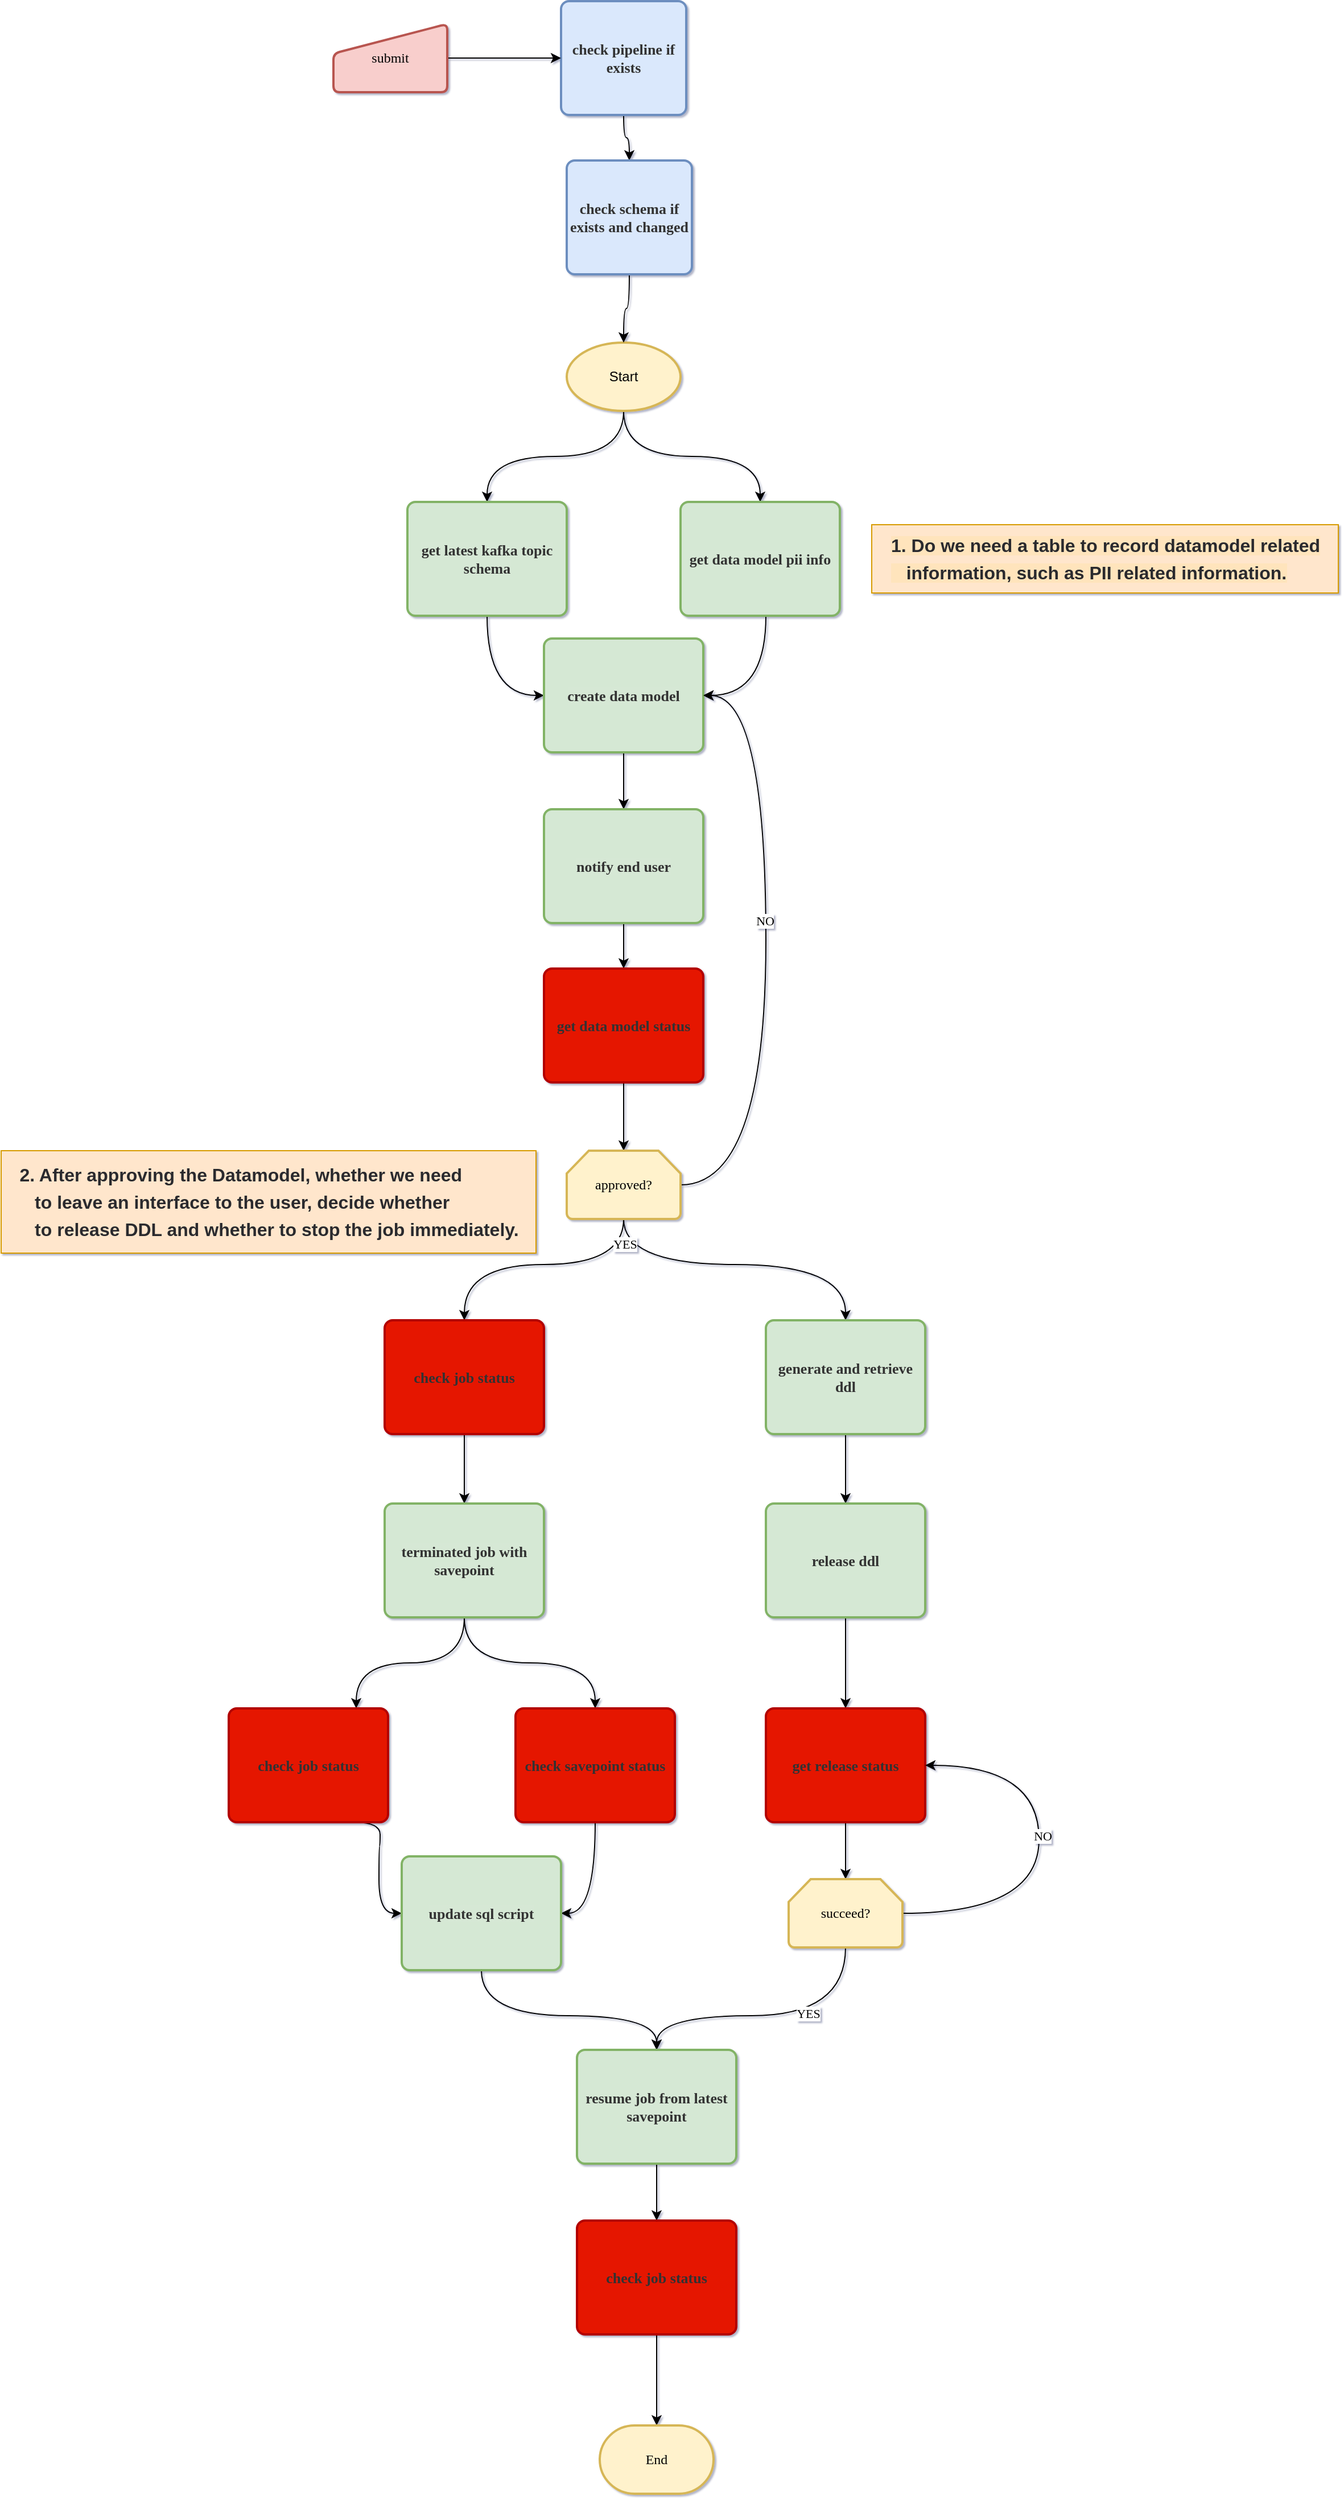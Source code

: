 <mxfile version="20.2.0" type="github">
  <diagram id="C5RBs43oDa-KdzZeNtuy" name="update_scheme_workflow">
    <mxGraphModel dx="2514" dy="1413" grid="1" gridSize="10" guides="1" tooltips="1" connect="1" arrows="1" fold="1" page="1" pageScale="1" pageWidth="827" pageHeight="1169" math="0" shadow="1">
      <root>
        <mxCell id="WIyWlLk6GJQsqaUBKTNV-0" />
        <mxCell id="WIyWlLk6GJQsqaUBKTNV-1" parent="WIyWlLk6GJQsqaUBKTNV-0" />
        <mxCell id="N3WS-AlwFbJby_XCKeYA-20" style="edgeStyle=orthogonalEdgeStyle;orthogonalLoop=1;jettySize=auto;html=1;fontFamily=Verdana;curved=1;" parent="WIyWlLk6GJQsqaUBKTNV-1" source="N3WS-AlwFbJby_XCKeYA-1" target="N3WS-AlwFbJby_XCKeYA-2" edge="1">
          <mxGeometry relative="1" as="geometry" />
        </mxCell>
        <mxCell id="N3WS-AlwFbJby_XCKeYA-21" style="edgeStyle=orthogonalEdgeStyle;orthogonalLoop=1;jettySize=auto;html=1;fontFamily=Verdana;curved=1;" parent="WIyWlLk6GJQsqaUBKTNV-1" source="N3WS-AlwFbJby_XCKeYA-1" target="N3WS-AlwFbJby_XCKeYA-19" edge="1">
          <mxGeometry relative="1" as="geometry" />
        </mxCell>
        <mxCell id="N3WS-AlwFbJby_XCKeYA-1" value="Start" style="strokeWidth=2;html=1;shape=mxgraph.flowchart.start_1;whiteSpace=wrap;fillColor=#fff2cc;strokeColor=#d6b656;rounded=1;" parent="WIyWlLk6GJQsqaUBKTNV-1" vertex="1">
          <mxGeometry x="657" y="310" width="100" height="60" as="geometry" />
        </mxCell>
        <mxCell id="N3WS-AlwFbJby_XCKeYA-23" style="edgeStyle=orthogonalEdgeStyle;orthogonalLoop=1;jettySize=auto;html=1;entryX=0;entryY=0.5;entryDx=0;entryDy=0;fontFamily=Verdana;curved=1;" parent="WIyWlLk6GJQsqaUBKTNV-1" source="N3WS-AlwFbJby_XCKeYA-2" target="N3WS-AlwFbJby_XCKeYA-22" edge="1">
          <mxGeometry relative="1" as="geometry" />
        </mxCell>
        <mxCell id="N3WS-AlwFbJby_XCKeYA-2" value="&lt;span style=&quot;color: rgb(50, 50, 50); font-family: 微软雅黑; font-size: 13px; font-weight: 700; background-color: rgba(255, 255, 255, 0.01);&quot;&gt;get latest kafka topic schema&lt;/span&gt;" style="whiteSpace=wrap;html=1;absoluteArcSize=1;arcSize=14;strokeWidth=2;fillColor=#d5e8d4;strokeColor=#82b366;rounded=1;" parent="WIyWlLk6GJQsqaUBKTNV-1" vertex="1">
          <mxGeometry x="517" y="450" width="140" height="100" as="geometry" />
        </mxCell>
        <mxCell id="N3WS-AlwFbJby_XCKeYA-11" style="edgeStyle=orthogonalEdgeStyle;orthogonalLoop=1;jettySize=auto;html=1;exitX=0.5;exitY=1;exitDx=0;exitDy=0;entryX=0.5;entryY=0;entryDx=0;entryDy=0;fontFamily=Verdana;curved=1;" parent="WIyWlLk6GJQsqaUBKTNV-1" source="N3WS-AlwFbJby_XCKeYA-4" target="N3WS-AlwFbJby_XCKeYA-10" edge="1">
          <mxGeometry relative="1" as="geometry" />
        </mxCell>
        <mxCell id="N3WS-AlwFbJby_XCKeYA-4" value="&lt;span style=&quot;color: rgb(50, 50, 50); font-family: 微软雅黑; font-size: 13px; font-weight: 700; background-color: rgba(255, 255, 255, 0.01);&quot;&gt;check pipeline if exists&lt;br&gt;&lt;/span&gt;" style="whiteSpace=wrap;html=1;absoluteArcSize=1;arcSize=14;strokeWidth=2;fillColor=#dae8fc;strokeColor=#6c8ebf;rounded=1;" parent="WIyWlLk6GJQsqaUBKTNV-1" vertex="1">
          <mxGeometry x="652" y="10" width="110" height="100" as="geometry" />
        </mxCell>
        <mxCell id="N3WS-AlwFbJby_XCKeYA-16" style="edgeStyle=orthogonalEdgeStyle;orthogonalLoop=1;jettySize=auto;html=1;entryX=0.5;entryY=0;entryDx=0;entryDy=0;entryPerimeter=0;fontFamily=Verdana;curved=1;" parent="WIyWlLk6GJQsqaUBKTNV-1" source="N3WS-AlwFbJby_XCKeYA-10" target="N3WS-AlwFbJby_XCKeYA-1" edge="1">
          <mxGeometry relative="1" as="geometry" />
        </mxCell>
        <mxCell id="N3WS-AlwFbJby_XCKeYA-10" value="&lt;span style=&quot;color: rgb(50, 50, 50); font-family: 微软雅黑; font-size: 13px; font-weight: 700; background-color: rgba(255, 255, 255, 0.01);&quot;&gt;check schema if exists and changed&lt;/span&gt;&lt;span style=&quot;color: rgb(50, 50, 50); font-family: 微软雅黑; font-size: 13px; font-weight: 700; background-color: rgba(255, 255, 255, 0.01);&quot;&gt;&lt;br&gt;&lt;/span&gt;" style="whiteSpace=wrap;html=1;absoluteArcSize=1;arcSize=14;strokeWidth=2;fillColor=#dae8fc;strokeColor=#6c8ebf;rounded=1;" parent="WIyWlLk6GJQsqaUBKTNV-1" vertex="1">
          <mxGeometry x="657" y="150" width="110" height="100" as="geometry" />
        </mxCell>
        <mxCell id="N3WS-AlwFbJby_XCKeYA-18" style="edgeStyle=orthogonalEdgeStyle;orthogonalLoop=1;jettySize=auto;html=1;exitX=1;exitY=0.5;exitDx=0;exitDy=0;entryX=0;entryY=0.5;entryDx=0;entryDy=0;fontFamily=Verdana;curved=1;" parent="WIyWlLk6GJQsqaUBKTNV-1" source="N3WS-AlwFbJby_XCKeYA-17" target="N3WS-AlwFbJby_XCKeYA-4" edge="1">
          <mxGeometry relative="1" as="geometry" />
        </mxCell>
        <mxCell id="N3WS-AlwFbJby_XCKeYA-17" value="submit" style="html=1;strokeWidth=2;shape=manualInput;whiteSpace=wrap;size=26;arcSize=11;fontFamily=Verdana;fillColor=#f8cecc;strokeColor=#b85450;rounded=1;" parent="WIyWlLk6GJQsqaUBKTNV-1" vertex="1">
          <mxGeometry x="452" y="30" width="100" height="60" as="geometry" />
        </mxCell>
        <mxCell id="N3WS-AlwFbJby_XCKeYA-24" style="edgeStyle=orthogonalEdgeStyle;orthogonalLoop=1;jettySize=auto;html=1;entryX=1;entryY=0.5;entryDx=0;entryDy=0;fontFamily=Verdana;curved=1;" parent="WIyWlLk6GJQsqaUBKTNV-1" source="N3WS-AlwFbJby_XCKeYA-19" target="N3WS-AlwFbJby_XCKeYA-22" edge="1">
          <mxGeometry relative="1" as="geometry">
            <Array as="points">
              <mxPoint x="832" y="620" />
            </Array>
          </mxGeometry>
        </mxCell>
        <mxCell id="N3WS-AlwFbJby_XCKeYA-19" value="&lt;span style=&quot;color: rgb(50, 50, 50); font-family: 微软雅黑; font-size: 13px; font-weight: 700; background-color: rgba(255, 255, 255, 0.01);&quot;&gt;get data model pii info&lt;/span&gt;" style="whiteSpace=wrap;html=1;absoluteArcSize=1;arcSize=14;strokeWidth=2;fillColor=#d5e8d4;strokeColor=#82b366;rounded=1;" parent="WIyWlLk6GJQsqaUBKTNV-1" vertex="1">
          <mxGeometry x="757" y="450" width="140" height="100" as="geometry" />
        </mxCell>
        <mxCell id="N3WS-AlwFbJby_XCKeYA-26" style="edgeStyle=orthogonalEdgeStyle;orthogonalLoop=1;jettySize=auto;html=1;fontFamily=Verdana;curved=1;" parent="WIyWlLk6GJQsqaUBKTNV-1" source="N3WS-AlwFbJby_XCKeYA-22" target="N3WS-AlwFbJby_XCKeYA-25" edge="1">
          <mxGeometry relative="1" as="geometry" />
        </mxCell>
        <mxCell id="N3WS-AlwFbJby_XCKeYA-22" value="&lt;span style=&quot;color: rgb(50, 50, 50); font-family: 微软雅黑; font-size: 13px; font-weight: 700; background-color: rgba(255, 255, 255, 0.01);&quot;&gt;create data model&lt;/span&gt;" style="whiteSpace=wrap;html=1;absoluteArcSize=1;arcSize=14;strokeWidth=2;fillColor=#d5e8d4;strokeColor=#82b366;rounded=1;" parent="WIyWlLk6GJQsqaUBKTNV-1" vertex="1">
          <mxGeometry x="637" y="570" width="140" height="100" as="geometry" />
        </mxCell>
        <mxCell id="N3WS-AlwFbJby_XCKeYA-29" style="edgeStyle=orthogonalEdgeStyle;orthogonalLoop=1;jettySize=auto;html=1;exitX=0.5;exitY=1;exitDx=0;exitDy=0;fontFamily=Verdana;curved=1;" parent="WIyWlLk6GJQsqaUBKTNV-1" source="N3WS-AlwFbJby_XCKeYA-25" target="N3WS-AlwFbJby_XCKeYA-27" edge="1">
          <mxGeometry relative="1" as="geometry" />
        </mxCell>
        <mxCell id="N3WS-AlwFbJby_XCKeYA-25" value="&lt;span style=&quot;color: rgb(50, 50, 50); font-family: 微软雅黑; font-size: 13px; font-weight: 700; background-color: rgba(255, 255, 255, 0.01);&quot;&gt;notify end user&lt;/span&gt;" style="whiteSpace=wrap;html=1;absoluteArcSize=1;arcSize=14;strokeWidth=2;fillColor=#d5e8d4;strokeColor=#82b366;rounded=1;" parent="WIyWlLk6GJQsqaUBKTNV-1" vertex="1">
          <mxGeometry x="637" y="720" width="140" height="100" as="geometry" />
        </mxCell>
        <mxCell id="N3WS-AlwFbJby_XCKeYA-31" style="edgeStyle=orthogonalEdgeStyle;orthogonalLoop=1;jettySize=auto;html=1;exitX=0.5;exitY=1;exitDx=0;exitDy=0;fontFamily=Verdana;curved=1;" parent="WIyWlLk6GJQsqaUBKTNV-1" source="N3WS-AlwFbJby_XCKeYA-27" target="N3WS-AlwFbJby_XCKeYA-30" edge="1">
          <mxGeometry relative="1" as="geometry" />
        </mxCell>
        <mxCell id="N3WS-AlwFbJby_XCKeYA-27" value="&lt;span style=&quot;color: rgb(50, 50, 50); font-family: 微软雅黑; font-size: 13px; font-weight: 700; background-color: rgba(255, 255, 255, 0.01);&quot;&gt;get data model status&lt;/span&gt;" style="whiteSpace=wrap;html=1;absoluteArcSize=1;arcSize=14;strokeWidth=2;fillColor=#e51400;strokeColor=#B20000;fontColor=#ffffff;rounded=1;" parent="WIyWlLk6GJQsqaUBKTNV-1" vertex="1">
          <mxGeometry x="637" y="860" width="140" height="100" as="geometry" />
        </mxCell>
        <mxCell id="N3WS-AlwFbJby_XCKeYA-35" style="edgeStyle=orthogonalEdgeStyle;orthogonalLoop=1;jettySize=auto;html=1;fontFamily=Verdana;entryX=1;entryY=0.5;entryDx=0;entryDy=0;curved=1;" parent="WIyWlLk6GJQsqaUBKTNV-1" source="N3WS-AlwFbJby_XCKeYA-30" target="N3WS-AlwFbJby_XCKeYA-22" edge="1">
          <mxGeometry relative="1" as="geometry">
            <mxPoint x="922" y="690" as="targetPoint" />
            <Array as="points">
              <mxPoint x="832" y="1050" />
              <mxPoint x="832" y="620" />
            </Array>
          </mxGeometry>
        </mxCell>
        <mxCell id="N3WS-AlwFbJby_XCKeYA-36" value="NO" style="edgeLabel;html=1;align=center;verticalAlign=middle;resizable=0;points=[];fontFamily=Verdana;rounded=1;" parent="N3WS-AlwFbJby_XCKeYA-35" vertex="1" connectable="0">
          <mxGeometry x="0.098" y="1" relative="1" as="geometry">
            <mxPoint as="offset" />
          </mxGeometry>
        </mxCell>
        <mxCell id="N3WS-AlwFbJby_XCKeYA-41" style="edgeStyle=orthogonalEdgeStyle;orthogonalLoop=1;jettySize=auto;html=1;exitX=0.5;exitY=1;exitDx=0;exitDy=0;exitPerimeter=0;entryX=0.5;entryY=0;entryDx=0;entryDy=0;fontFamily=Verdana;curved=1;" parent="WIyWlLk6GJQsqaUBKTNV-1" source="N3WS-AlwFbJby_XCKeYA-30" target="N3WS-AlwFbJby_XCKeYA-37" edge="1">
          <mxGeometry relative="1" as="geometry">
            <Array as="points">
              <mxPoint x="707" y="1120" />
              <mxPoint x="567" y="1120" />
            </Array>
          </mxGeometry>
        </mxCell>
        <mxCell id="N3WS-AlwFbJby_XCKeYA-42" style="edgeStyle=orthogonalEdgeStyle;orthogonalLoop=1;jettySize=auto;html=1;fontFamily=Verdana;entryX=0.5;entryY=0;entryDx=0;entryDy=0;curved=1;" parent="WIyWlLk6GJQsqaUBKTNV-1" source="N3WS-AlwFbJby_XCKeYA-30" target="N3WS-AlwFbJby_XCKeYA-38" edge="1">
          <mxGeometry relative="1" as="geometry">
            <Array as="points">
              <mxPoint x="707" y="1120" />
              <mxPoint x="902" y="1120" />
            </Array>
          </mxGeometry>
        </mxCell>
        <mxCell id="N3WS-AlwFbJby_XCKeYA-43" value="YES" style="edgeLabel;html=1;align=center;verticalAlign=middle;resizable=0;points=[];fontFamily=Verdana;rounded=1;" parent="N3WS-AlwFbJby_XCKeYA-42" vertex="1" connectable="0">
          <mxGeometry x="-0.847" y="1" relative="1" as="geometry">
            <mxPoint as="offset" />
          </mxGeometry>
        </mxCell>
        <mxCell id="N3WS-AlwFbJby_XCKeYA-30" value="approved?" style="strokeWidth=2;html=1;shape=mxgraph.flowchart.loop_limit;whiteSpace=wrap;fontFamily=Verdana;fillColor=#fff2cc;strokeColor=#d6b656;rounded=1;" parent="WIyWlLk6GJQsqaUBKTNV-1" vertex="1">
          <mxGeometry x="657" y="1020" width="100" height="60" as="geometry" />
        </mxCell>
        <mxCell id="N3WS-AlwFbJby_XCKeYA-47" style="edgeStyle=orthogonalEdgeStyle;orthogonalLoop=1;jettySize=auto;html=1;entryX=0.5;entryY=0;entryDx=0;entryDy=0;fontFamily=Verdana;curved=1;" parent="WIyWlLk6GJQsqaUBKTNV-1" source="N3WS-AlwFbJby_XCKeYA-37" target="N3WS-AlwFbJby_XCKeYA-44" edge="1">
          <mxGeometry relative="1" as="geometry" />
        </mxCell>
        <mxCell id="N3WS-AlwFbJby_XCKeYA-37" value="&lt;font face=&quot;微软雅黑&quot; color=&quot;#323232&quot;&gt;&lt;span style=&quot;font-size: 13px; background-color: rgba(255, 255, 255, 0.01);&quot;&gt;&lt;b&gt;check job status&lt;/b&gt;&lt;/span&gt;&lt;/font&gt;" style="whiteSpace=wrap;html=1;absoluteArcSize=1;arcSize=14;strokeWidth=2;fillColor=#e51400;strokeColor=#B20000;fontColor=#ffffff;rounded=1;" parent="WIyWlLk6GJQsqaUBKTNV-1" vertex="1">
          <mxGeometry x="497" y="1169" width="140" height="100" as="geometry" />
        </mxCell>
        <mxCell id="N3WS-AlwFbJby_XCKeYA-56" style="edgeStyle=orthogonalEdgeStyle;orthogonalLoop=1;jettySize=auto;html=1;entryX=0.5;entryY=0;entryDx=0;entryDy=0;fontFamily=Verdana;curved=1;" parent="WIyWlLk6GJQsqaUBKTNV-1" source="N3WS-AlwFbJby_XCKeYA-38" target="N3WS-AlwFbJby_XCKeYA-55" edge="1">
          <mxGeometry relative="1" as="geometry" />
        </mxCell>
        <mxCell id="N3WS-AlwFbJby_XCKeYA-38" value="&lt;font face=&quot;微软雅黑&quot; color=&quot;#323232&quot;&gt;&lt;span style=&quot;font-size: 13px; background-color: rgba(255, 255, 255, 0.01);&quot;&gt;&lt;b&gt;generate and retrieve ddl&lt;/b&gt;&lt;/span&gt;&lt;/font&gt;" style="whiteSpace=wrap;html=1;absoluteArcSize=1;arcSize=14;strokeWidth=2;fillColor=#d5e8d4;strokeColor=#82b366;rounded=1;" parent="WIyWlLk6GJQsqaUBKTNV-1" vertex="1">
          <mxGeometry x="832" y="1169" width="140" height="100" as="geometry" />
        </mxCell>
        <mxCell id="N3WS-AlwFbJby_XCKeYA-48" style="edgeStyle=orthogonalEdgeStyle;orthogonalLoop=1;jettySize=auto;html=1;fontFamily=Verdana;curved=1;" parent="WIyWlLk6GJQsqaUBKTNV-1" source="N3WS-AlwFbJby_XCKeYA-44" edge="1">
          <mxGeometry relative="1" as="geometry">
            <mxPoint x="472" y="1510" as="targetPoint" />
            <Array as="points">
              <mxPoint x="567" y="1470" />
              <mxPoint x="472" y="1470" />
            </Array>
          </mxGeometry>
        </mxCell>
        <mxCell id="N3WS-AlwFbJby_XCKeYA-49" style="edgeStyle=orthogonalEdgeStyle;orthogonalLoop=1;jettySize=auto;html=1;fontFamily=Verdana;curved=1;" parent="WIyWlLk6GJQsqaUBKTNV-1" source="N3WS-AlwFbJby_XCKeYA-44" target="N3WS-AlwFbJby_XCKeYA-46" edge="1">
          <mxGeometry relative="1" as="geometry" />
        </mxCell>
        <mxCell id="N3WS-AlwFbJby_XCKeYA-44" value="&lt;font face=&quot;微软雅黑&quot; color=&quot;#323232&quot;&gt;&lt;span style=&quot;font-size: 13px; background-color: rgba(255, 255, 255, 0.01);&quot;&gt;&lt;b&gt;terminated job with savepoint&lt;/b&gt;&lt;/span&gt;&lt;/font&gt;" style="whiteSpace=wrap;html=1;absoluteArcSize=1;arcSize=14;strokeWidth=2;fillColor=#d5e8d4;strokeColor=#82b366;rounded=1;" parent="WIyWlLk6GJQsqaUBKTNV-1" vertex="1">
          <mxGeometry x="497" y="1330" width="140" height="100" as="geometry" />
        </mxCell>
        <mxCell id="N3WS-AlwFbJby_XCKeYA-51" style="edgeStyle=orthogonalEdgeStyle;orthogonalLoop=1;jettySize=auto;html=1;entryX=0;entryY=0.5;entryDx=0;entryDy=0;fontFamily=Verdana;curved=1;" parent="WIyWlLk6GJQsqaUBKTNV-1" target="N3WS-AlwFbJby_XCKeYA-50" edge="1">
          <mxGeometry relative="1" as="geometry">
            <mxPoint x="472" y="1610" as="sourcePoint" />
          </mxGeometry>
        </mxCell>
        <mxCell id="N3WS-AlwFbJby_XCKeYA-45" value="&lt;font face=&quot;微软雅黑&quot; color=&quot;#323232&quot;&gt;&lt;span style=&quot;font-size: 13px; background-color: rgba(255, 255, 255, 0.01);&quot;&gt;&lt;b&gt;check job status&lt;/b&gt;&lt;/span&gt;&lt;/font&gt;" style="whiteSpace=wrap;html=1;absoluteArcSize=1;arcSize=14;strokeWidth=2;fillColor=#e51400;strokeColor=#B20000;fontColor=#ffffff;rounded=1;" parent="WIyWlLk6GJQsqaUBKTNV-1" vertex="1">
          <mxGeometry x="360" y="1510" width="140" height="100" as="geometry" />
        </mxCell>
        <mxCell id="N3WS-AlwFbJby_XCKeYA-54" style="edgeStyle=orthogonalEdgeStyle;orthogonalLoop=1;jettySize=auto;html=1;entryX=1;entryY=0.5;entryDx=0;entryDy=0;fontFamily=Verdana;curved=1;" parent="WIyWlLk6GJQsqaUBKTNV-1" source="N3WS-AlwFbJby_XCKeYA-46" target="N3WS-AlwFbJby_XCKeYA-50" edge="1">
          <mxGeometry relative="1" as="geometry" />
        </mxCell>
        <mxCell id="N3WS-AlwFbJby_XCKeYA-46" value="&lt;font face=&quot;微软雅黑&quot; color=&quot;#323232&quot;&gt;&lt;span style=&quot;font-size: 13px; background-color: rgba(255, 255, 255, 0.01);&quot;&gt;&lt;b&gt;check savepoint status&lt;/b&gt;&lt;/span&gt;&lt;/font&gt;" style="whiteSpace=wrap;html=1;absoluteArcSize=1;arcSize=14;strokeWidth=2;fillColor=#e51400;strokeColor=#B20000;fontColor=#ffffff;rounded=1;" parent="WIyWlLk6GJQsqaUBKTNV-1" vertex="1">
          <mxGeometry x="612" y="1510" width="140" height="100" as="geometry" />
        </mxCell>
        <mxCell id="N3WS-AlwFbJby_XCKeYA-65" style="edgeStyle=orthogonalEdgeStyle;orthogonalLoop=1;jettySize=auto;html=1;entryX=0.5;entryY=0;entryDx=0;entryDy=0;fontFamily=Verdana;curved=1;" parent="WIyWlLk6GJQsqaUBKTNV-1" source="N3WS-AlwFbJby_XCKeYA-50" target="N3WS-AlwFbJby_XCKeYA-64" edge="1">
          <mxGeometry relative="1" as="geometry">
            <Array as="points">
              <mxPoint x="582" y="1780" />
              <mxPoint x="736" y="1780" />
            </Array>
          </mxGeometry>
        </mxCell>
        <mxCell id="N3WS-AlwFbJby_XCKeYA-50" value="&lt;font face=&quot;微软雅黑&quot; color=&quot;#323232&quot;&gt;&lt;span style=&quot;font-size: 13px; background-color: rgba(255, 255, 255, 0.01);&quot;&gt;&lt;b&gt;update sql script&lt;/b&gt;&lt;/span&gt;&lt;/font&gt;" style="whiteSpace=wrap;html=1;absoluteArcSize=1;arcSize=14;strokeWidth=2;fillColor=#d5e8d4;strokeColor=#82b366;rounded=1;" parent="WIyWlLk6GJQsqaUBKTNV-1" vertex="1">
          <mxGeometry x="512" y="1640" width="140" height="100" as="geometry" />
        </mxCell>
        <mxCell id="N3WS-AlwFbJby_XCKeYA-58" style="edgeStyle=orthogonalEdgeStyle;orthogonalLoop=1;jettySize=auto;html=1;entryX=0.5;entryY=0;entryDx=0;entryDy=0;fontFamily=Verdana;curved=1;" parent="WIyWlLk6GJQsqaUBKTNV-1" source="N3WS-AlwFbJby_XCKeYA-55" target="N3WS-AlwFbJby_XCKeYA-57" edge="1">
          <mxGeometry relative="1" as="geometry" />
        </mxCell>
        <mxCell id="N3WS-AlwFbJby_XCKeYA-55" value="&lt;font face=&quot;微软雅黑&quot; color=&quot;#323232&quot;&gt;&lt;span style=&quot;font-size: 13px; background-color: rgba(255, 255, 255, 0.01);&quot;&gt;&lt;b&gt;release ddl&lt;/b&gt;&lt;/span&gt;&lt;/font&gt;" style="whiteSpace=wrap;html=1;absoluteArcSize=1;arcSize=14;strokeWidth=2;fillColor=#d5e8d4;strokeColor=#82b366;rounded=1;" parent="WIyWlLk6GJQsqaUBKTNV-1" vertex="1">
          <mxGeometry x="832" y="1330" width="140" height="100" as="geometry" />
        </mxCell>
        <mxCell id="N3WS-AlwFbJby_XCKeYA-60" style="edgeStyle=orthogonalEdgeStyle;orthogonalLoop=1;jettySize=auto;html=1;exitX=0.5;exitY=1;exitDx=0;exitDy=0;fontFamily=Verdana;curved=1;" parent="WIyWlLk6GJQsqaUBKTNV-1" source="N3WS-AlwFbJby_XCKeYA-57" target="N3WS-AlwFbJby_XCKeYA-59" edge="1">
          <mxGeometry relative="1" as="geometry" />
        </mxCell>
        <mxCell id="N3WS-AlwFbJby_XCKeYA-57" value="&lt;font face=&quot;微软雅黑&quot; color=&quot;#323232&quot;&gt;&lt;span style=&quot;font-size: 13px; background-color: rgba(255, 255, 255, 0.01);&quot;&gt;&lt;b&gt;get release status&lt;/b&gt;&lt;/span&gt;&lt;/font&gt;" style="whiteSpace=wrap;html=1;absoluteArcSize=1;arcSize=14;strokeWidth=2;fillColor=#e51400;strokeColor=#B20000;fontColor=#ffffff;rounded=1;" parent="WIyWlLk6GJQsqaUBKTNV-1" vertex="1">
          <mxGeometry x="832" y="1510" width="140" height="100" as="geometry" />
        </mxCell>
        <mxCell id="N3WS-AlwFbJby_XCKeYA-61" style="edgeStyle=orthogonalEdgeStyle;orthogonalLoop=1;jettySize=auto;html=1;entryX=1;entryY=0.5;entryDx=0;entryDy=0;fontFamily=Verdana;curved=1;" parent="WIyWlLk6GJQsqaUBKTNV-1" source="N3WS-AlwFbJby_XCKeYA-59" target="N3WS-AlwFbJby_XCKeYA-57" edge="1">
          <mxGeometry relative="1" as="geometry">
            <Array as="points">
              <mxPoint x="1072" y="1690" />
              <mxPoint x="1072" y="1560" />
            </Array>
          </mxGeometry>
        </mxCell>
        <mxCell id="N3WS-AlwFbJby_XCKeYA-62" value="NO" style="edgeLabel;html=1;align=center;verticalAlign=middle;resizable=0;points=[];fontFamily=Verdana;rounded=1;" parent="N3WS-AlwFbJby_XCKeYA-61" vertex="1" connectable="0">
          <mxGeometry x="0.083" y="-3" relative="1" as="geometry">
            <mxPoint y="1" as="offset" />
          </mxGeometry>
        </mxCell>
        <mxCell id="N3WS-AlwFbJby_XCKeYA-66" style="edgeStyle=orthogonalEdgeStyle;orthogonalLoop=1;jettySize=auto;html=1;entryX=0.5;entryY=0;entryDx=0;entryDy=0;fontFamily=Verdana;curved=1;" parent="WIyWlLk6GJQsqaUBKTNV-1" source="N3WS-AlwFbJby_XCKeYA-59" target="N3WS-AlwFbJby_XCKeYA-64" edge="1">
          <mxGeometry relative="1" as="geometry">
            <Array as="points">
              <mxPoint x="902" y="1780" />
              <mxPoint x="736" y="1780" />
            </Array>
          </mxGeometry>
        </mxCell>
        <mxCell id="N3WS-AlwFbJby_XCKeYA-67" value="YES" style="edgeLabel;html=1;align=center;verticalAlign=middle;resizable=0;points=[];fontFamily=Verdana;rounded=1;" parent="N3WS-AlwFbJby_XCKeYA-66" vertex="1" connectable="0">
          <mxGeometry x="-0.275" y="-2" relative="1" as="geometry">
            <mxPoint as="offset" />
          </mxGeometry>
        </mxCell>
        <mxCell id="N3WS-AlwFbJby_XCKeYA-59" value="succeed?" style="strokeWidth=2;html=1;shape=mxgraph.flowchart.loop_limit;whiteSpace=wrap;fontFamily=Verdana;fillColor=#fff2cc;strokeColor=#d6b656;rounded=1;" parent="WIyWlLk6GJQsqaUBKTNV-1" vertex="1">
          <mxGeometry x="852" y="1660" width="100" height="60" as="geometry" />
        </mxCell>
        <mxCell id="N3WS-AlwFbJby_XCKeYA-70" style="edgeStyle=orthogonalEdgeStyle;orthogonalLoop=1;jettySize=auto;html=1;fontFamily=Verdana;curved=1;" parent="WIyWlLk6GJQsqaUBKTNV-1" source="N3WS-AlwFbJby_XCKeYA-64" target="N3WS-AlwFbJby_XCKeYA-69" edge="1">
          <mxGeometry relative="1" as="geometry" />
        </mxCell>
        <mxCell id="N3WS-AlwFbJby_XCKeYA-64" value="&lt;font face=&quot;微软雅黑&quot; color=&quot;#323232&quot;&gt;&lt;span style=&quot;font-size: 13px; background-color: rgba(255, 255, 255, 0.01);&quot;&gt;&lt;b&gt;resume job from latest savepoint&lt;/b&gt;&lt;/span&gt;&lt;/font&gt;" style="whiteSpace=wrap;html=1;absoluteArcSize=1;arcSize=14;strokeWidth=2;fillColor=#d5e8d4;strokeColor=#82b366;rounded=1;" parent="WIyWlLk6GJQsqaUBKTNV-1" vertex="1">
          <mxGeometry x="666" y="1810" width="140" height="100" as="geometry" />
        </mxCell>
        <mxCell id="N3WS-AlwFbJby_XCKeYA-72" style="edgeStyle=orthogonalEdgeStyle;orthogonalLoop=1;jettySize=auto;html=1;entryX=0.5;entryY=0;entryDx=0;entryDy=0;entryPerimeter=0;fontFamily=Verdana;curved=1;" parent="WIyWlLk6GJQsqaUBKTNV-1" source="N3WS-AlwFbJby_XCKeYA-69" target="N3WS-AlwFbJby_XCKeYA-71" edge="1">
          <mxGeometry relative="1" as="geometry" />
        </mxCell>
        <mxCell id="N3WS-AlwFbJby_XCKeYA-69" value="&lt;font face=&quot;微软雅黑&quot; color=&quot;#323232&quot;&gt;&lt;span style=&quot;font-size: 13px; background-color: rgba(255, 255, 255, 0.01);&quot;&gt;&lt;b&gt;check job status&lt;/b&gt;&lt;/span&gt;&lt;/font&gt;" style="whiteSpace=wrap;html=1;absoluteArcSize=1;arcSize=14;strokeWidth=2;fillColor=#e51400;strokeColor=#B20000;fontColor=#ffffff;rounded=1;" parent="WIyWlLk6GJQsqaUBKTNV-1" vertex="1">
          <mxGeometry x="666" y="1960" width="140" height="100" as="geometry" />
        </mxCell>
        <mxCell id="N3WS-AlwFbJby_XCKeYA-71" value="End" style="strokeWidth=2;html=1;shape=mxgraph.flowchart.terminator;whiteSpace=wrap;fontFamily=Verdana;fillColor=#fff2cc;strokeColor=#d6b656;rounded=1;" parent="WIyWlLk6GJQsqaUBKTNV-1" vertex="1">
          <mxGeometry x="686" y="2140" width="100" height="60" as="geometry" />
        </mxCell>
        <mxCell id="AA8sRhwJF1TLNbDGQwFw-1" value="&lt;p style=&quot;text-align: left; box-sizing: border-box; margin: 0px; padding: 0px; color: rgb(42, 43, 46); font-size: 16px; line-height: 24px; caret-color: rgb(42, 43, 46); font-family: &amp;quot;PingFang SC&amp;quot;, &amp;quot;Microsoft YaHei&amp;quot;, 微软雅黑, 宋体, &amp;quot;Malgun Gothic&amp;quot;, sans-serif; text-size-adjust: auto;&quot; class=&quot;tgt color_text_1 un-step-trans&quot; data-section=&quot;0&quot;&gt;&lt;span style=&quot;box-sizing: border-box; background-color: rgba(255, 228, 181, 0.7); line-height: 24px; display: inline;&quot; class=&quot;tgt color_text_1 highlight&quot; data-group=&quot;0-0&quot; data-sentence=&quot;0&quot; data-section=&quot;0&quot;&gt;&lt;b&gt;1. Do we need a table to record datamodel related&lt;/b&gt;&lt;/span&gt;&lt;/p&gt;&lt;p style=&quot;text-align: left; box-sizing: border-box; margin: 0px; padding: 0px; color: rgb(42, 43, 46); font-size: 16px; line-height: 24px; caret-color: rgb(42, 43, 46); font-family: &amp;quot;PingFang SC&amp;quot;, &amp;quot;Microsoft YaHei&amp;quot;, 微软雅黑, 宋体, &amp;quot;Malgun Gothic&amp;quot;, sans-serif; text-size-adjust: auto;&quot; class=&quot;tgt color_text_1 un-step-trans&quot; data-section=&quot;0&quot;&gt;&lt;span style=&quot;box-sizing: border-box; background-color: rgba(255, 228, 181, 0.7); line-height: 24px; display: inline;&quot; class=&quot;tgt color_text_1 highlight&quot; data-group=&quot;0-0&quot; data-sentence=&quot;0&quot; data-section=&quot;0&quot;&gt;&lt;b&gt;&amp;nbsp; &amp;nbsp;information, such as PII related information.&lt;/b&gt;&lt;/span&gt;&lt;/p&gt;" style="text;html=1;resizable=0;autosize=1;align=center;verticalAlign=middle;points=[];fillColor=#ffe6cc;strokeColor=#d79b00;rounded=0;fillStyle=auto;" parent="WIyWlLk6GJQsqaUBKTNV-1" vertex="1">
          <mxGeometry x="925" y="470" width="410" height="60" as="geometry" />
        </mxCell>
        <mxCell id="AA8sRhwJF1TLNbDGQwFw-2" value="&lt;p style=&quot;text-align: left; box-sizing: border-box; margin: 0px; padding: 0px; color: rgb(42, 43, 46); font-size: 16px; line-height: 24px; caret-color: rgb(42, 43, 46); font-family: &amp;quot;PingFang SC&amp;quot;, &amp;quot;Microsoft YaHei&amp;quot;, 微软雅黑, 宋体, &amp;quot;Malgun Gothic&amp;quot;, sans-serif; text-size-adjust: auto;&quot; class=&quot;tgt color_text_1 un-step-trans&quot; data-section=&quot;1&quot;&gt;&lt;span style=&quot;box-sizing: border-box; line-height: 24px; display: inline;&quot; class=&quot;tgt color_text_1&quot; data-group=&quot;1-0&quot; data-sentence=&quot;0&quot; data-section=&quot;1&quot;&gt;&lt;b&gt;2. After approving the Datamodel, whether we need&amp;nbsp;&lt;/b&gt;&lt;/span&gt;&lt;/p&gt;&lt;p style=&quot;text-align: left; box-sizing: border-box; margin: 0px; padding: 0px; color: rgb(42, 43, 46); font-size: 16px; line-height: 24px; caret-color: rgb(42, 43, 46); font-family: &amp;quot;PingFang SC&amp;quot;, &amp;quot;Microsoft YaHei&amp;quot;, 微软雅黑, 宋体, &amp;quot;Malgun Gothic&amp;quot;, sans-serif; text-size-adjust: auto;&quot; class=&quot;tgt color_text_1 un-step-trans&quot; data-section=&quot;1&quot;&gt;&lt;span style=&quot;box-sizing: border-box; line-height: 24px; display: inline;&quot; class=&quot;tgt color_text_1&quot; data-group=&quot;1-0&quot; data-sentence=&quot;0&quot; data-section=&quot;1&quot;&gt;&lt;b&gt;&amp;nbsp; &amp;nbsp;to leave an interface to the user, decide whether&amp;nbsp;&lt;/b&gt;&lt;/span&gt;&lt;/p&gt;&lt;p style=&quot;text-align: left; box-sizing: border-box; margin: 0px; padding: 0px; color: rgb(42, 43, 46); font-size: 16px; line-height: 24px; caret-color: rgb(42, 43, 46); font-family: &amp;quot;PingFang SC&amp;quot;, &amp;quot;Microsoft YaHei&amp;quot;, 微软雅黑, 宋体, &amp;quot;Malgun Gothic&amp;quot;, sans-serif; text-size-adjust: auto;&quot; class=&quot;tgt color_text_1 un-step-trans&quot; data-section=&quot;1&quot;&gt;&lt;span style=&quot;box-sizing: border-box; line-height: 24px; display: inline;&quot; class=&quot;tgt color_text_1&quot; data-group=&quot;1-0&quot; data-sentence=&quot;0&quot; data-section=&quot;1&quot;&gt;&lt;b&gt;&amp;nbsp; &amp;nbsp;to release DDL and whether to stop the job immediately.&lt;/b&gt;&lt;/span&gt;&lt;/p&gt;" style="text;html=1;resizable=0;autosize=1;align=center;verticalAlign=middle;points=[];fillColor=#ffe6cc;strokeColor=#d79b00;rounded=0;" parent="WIyWlLk6GJQsqaUBKTNV-1" vertex="1">
          <mxGeometry x="160" y="1020" width="470" height="90" as="geometry" />
        </mxCell>
      </root>
    </mxGraphModel>
  </diagram>
</mxfile>

